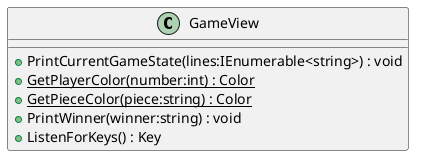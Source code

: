 @startuml
class GameView {
    + PrintCurrentGameState(lines:IEnumerable<string>) : void
    + {static} GetPlayerColor(number:int) : Color
    + {static} GetPieceColor(piece:string) : Color
    + PrintWinner(winner:string) : void
    + ListenForKeys() : Key
}
@enduml
